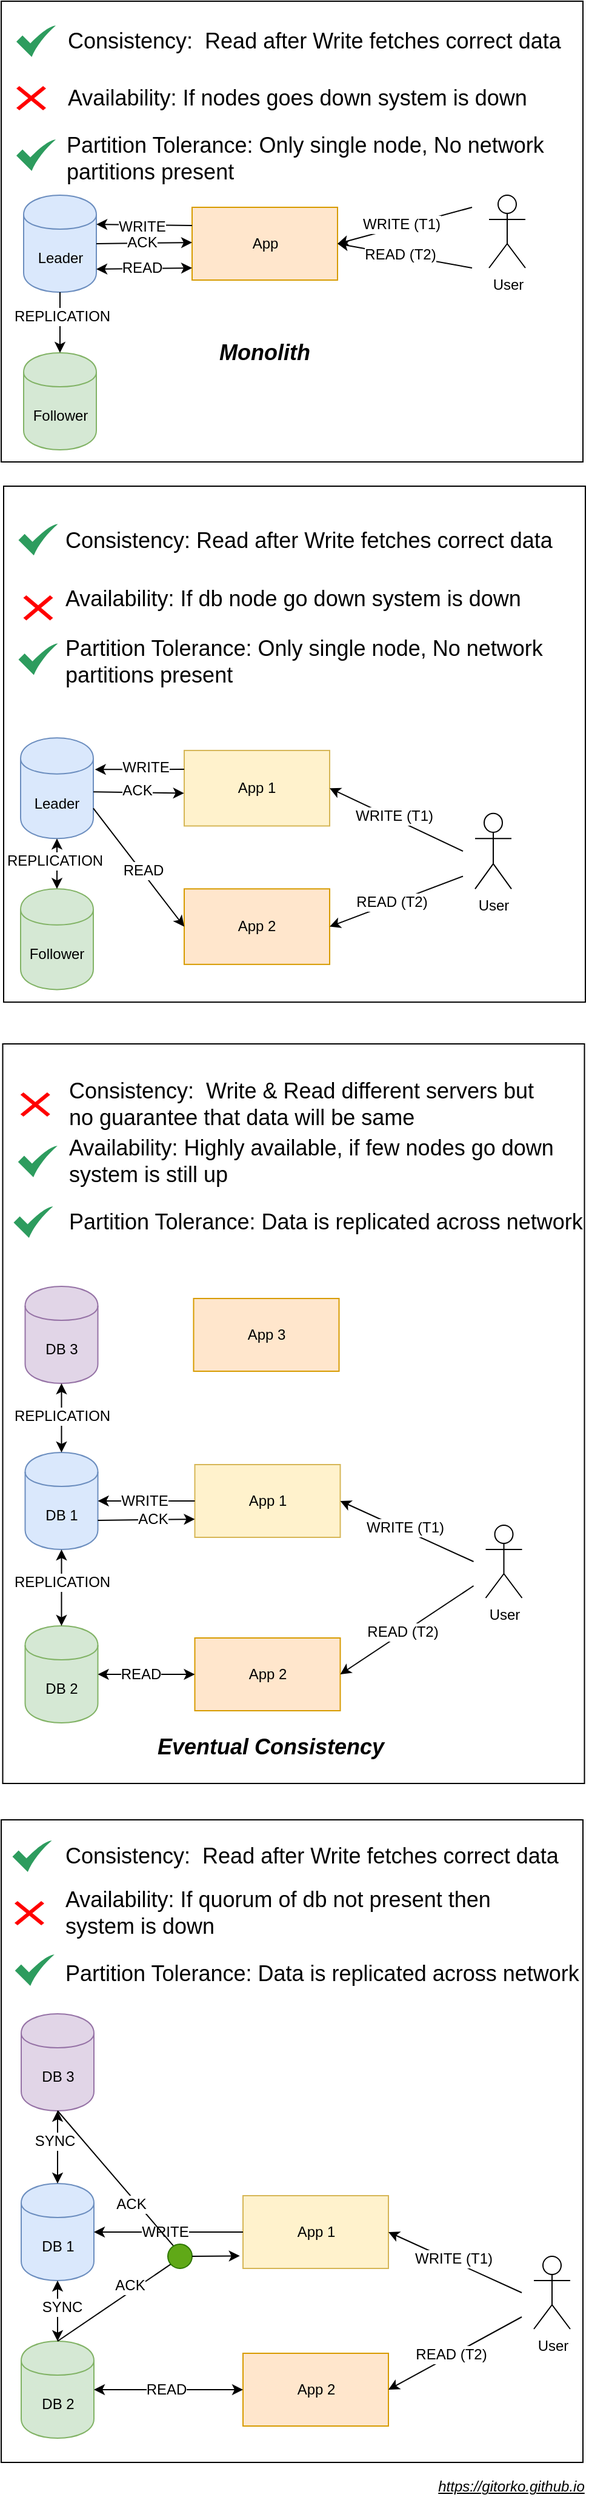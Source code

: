 <mxfile version="12.6.5" type="device"><diagram id="PPA1hVav0JVWz7RS1CYP" name="Page-1"><mxGraphModel dx="1106" dy="2052" grid="1" gridSize="10" guides="1" tooltips="1" connect="1" arrows="1" fold="1" page="1" pageScale="1" pageWidth="500" pageHeight="1200" math="0" shadow="0"><root><mxCell id="0"/><mxCell id="1" parent="0"/><mxCell id="ojHx23BeGtBxV7YktGXJ-156" value="" style="group" parent="1" vertex="1" connectable="0"><mxGeometry x="8" y="340" width="481.25" height="530" as="geometry"/></mxCell><mxCell id="ojHx23BeGtBxV7YktGXJ-154" value="" style="rounded=0;whiteSpace=wrap;html=1;" parent="ojHx23BeGtBxV7YktGXJ-156" vertex="1"><mxGeometry width="480" height="530" as="geometry"/></mxCell><mxCell id="ojHx23BeGtBxV7YktGXJ-101" value="App 1" style="rounded=0;whiteSpace=wrap;html=1;fillColor=#fff2cc;strokeColor=#d6b656;" parent="ojHx23BeGtBxV7YktGXJ-156" vertex="1"><mxGeometry x="199.5" y="310" width="120" height="60" as="geometry"/></mxCell><mxCell id="ojHx23BeGtBxV7YktGXJ-104" value="App 2" style="rounded=0;whiteSpace=wrap;html=1;fillColor=#ffe6cc;strokeColor=#d79b00;" parent="ojHx23BeGtBxV7YktGXJ-156" vertex="1"><mxGeometry x="199.5" y="440" width="120" height="60" as="geometry"/></mxCell><mxCell id="ojHx23BeGtBxV7YktGXJ-106" value="DB 1" style="shape=cylinder;whiteSpace=wrap;html=1;boundedLbl=1;backgroundOutline=1;fillColor=#dae8fc;strokeColor=#6c8ebf;" parent="ojHx23BeGtBxV7YktGXJ-156" vertex="1"><mxGeometry x="16.5" y="300" width="60" height="80" as="geometry"/></mxCell><mxCell id="ojHx23BeGtBxV7YktGXJ-99" style="edgeStyle=orthogonalEdgeStyle;rounded=0;orthogonalLoop=1;jettySize=auto;html=1;entryX=1;entryY=0.5;entryDx=0;entryDy=0;" parent="ojHx23BeGtBxV7YktGXJ-156" source="ojHx23BeGtBxV7YktGXJ-101" target="ojHx23BeGtBxV7YktGXJ-106" edge="1"><mxGeometry relative="1" as="geometry"/></mxCell><mxCell id="ojHx23BeGtBxV7YktGXJ-100" value="WRITE" style="text;html=1;align=center;verticalAlign=middle;resizable=0;points=[];labelBackgroundColor=#ffffff;" parent="ojHx23BeGtBxV7YktGXJ-99" vertex="1" connectable="0"><mxGeometry x="0.05" relative="1" as="geometry"><mxPoint as="offset"/></mxGeometry></mxCell><mxCell id="ojHx23BeGtBxV7YktGXJ-107" value="DB 2" style="shape=cylinder;whiteSpace=wrap;html=1;boundedLbl=1;backgroundOutline=1;fillColor=#d5e8d4;strokeColor=#82b366;" parent="ojHx23BeGtBxV7YktGXJ-156" vertex="1"><mxGeometry x="16.5" y="430" width="60" height="80" as="geometry"/></mxCell><mxCell id="ojHx23BeGtBxV7YktGXJ-102" style="edgeStyle=orthogonalEdgeStyle;rounded=0;orthogonalLoop=1;jettySize=auto;html=1;entryX=1;entryY=0.5;entryDx=0;entryDy=0;startArrow=classic;startFill=1;" parent="ojHx23BeGtBxV7YktGXJ-156" source="ojHx23BeGtBxV7YktGXJ-104" target="ojHx23BeGtBxV7YktGXJ-107" edge="1"><mxGeometry relative="1" as="geometry"/></mxCell><mxCell id="ojHx23BeGtBxV7YktGXJ-103" value="READ" style="text;html=1;align=center;verticalAlign=middle;resizable=0;points=[];labelBackgroundColor=#ffffff;" parent="ojHx23BeGtBxV7YktGXJ-102" vertex="1" connectable="0"><mxGeometry x="-0.15" y="1" relative="1" as="geometry"><mxPoint x="-11" y="-1" as="offset"/></mxGeometry></mxCell><mxCell id="ojHx23BeGtBxV7YktGXJ-105" style="edgeStyle=orthogonalEdgeStyle;rounded=0;orthogonalLoop=1;jettySize=auto;html=1;exitX=0.5;exitY=1;exitDx=0;exitDy=0;entryX=0.5;entryY=0;entryDx=0;entryDy=0;startArrow=classic;startFill=1;" parent="ojHx23BeGtBxV7YktGXJ-156" source="ojHx23BeGtBxV7YktGXJ-106" target="ojHx23BeGtBxV7YktGXJ-107" edge="1"><mxGeometry relative="1" as="geometry"/></mxCell><mxCell id="ReidPiPNc9YtAb3sJ6NZ-2" value="&lt;font color=&quot;#000000&quot;&gt;SYNC&lt;/font&gt;" style="text;html=1;align=center;verticalAlign=middle;resizable=0;points=[];labelBackgroundColor=#ffffff;fontColor=#FFFF66;" parent="ojHx23BeGtBxV7YktGXJ-105" vertex="1" connectable="0"><mxGeometry x="-0.12" y="3" relative="1" as="geometry"><mxPoint as="offset"/></mxGeometry></mxCell><mxCell id="ojHx23BeGtBxV7YktGXJ-108" value="User" style="shape=umlActor;verticalLabelPosition=bottom;labelBackgroundColor=#ffffff;verticalAlign=top;html=1;outlineConnect=0;" parent="ojHx23BeGtBxV7YktGXJ-156" vertex="1"><mxGeometry x="439.5" y="360" width="30" height="60" as="geometry"/></mxCell><mxCell id="ojHx23BeGtBxV7YktGXJ-109" value="&lt;font style=&quot;font-size: 18px&quot;&gt;Consistency:&amp;nbsp;&amp;nbsp;&lt;/font&gt;&lt;span style=&quot;font-size: 18px&quot;&gt;Read after Write fetches correct data&lt;/span&gt;" style="text;html=1;strokeColor=none;fillColor=none;align=left;verticalAlign=middle;whiteSpace=wrap;rounded=0;" parent="ojHx23BeGtBxV7YktGXJ-156" vertex="1"><mxGeometry x="51.25" y="20" width="410" height="20" as="geometry"/></mxCell><mxCell id="ojHx23BeGtBxV7YktGXJ-110" value="" style="endArrow=classic;html=1;entryX=1;entryY=0.5;entryDx=0;entryDy=0;" parent="ojHx23BeGtBxV7YktGXJ-156" target="ojHx23BeGtBxV7YktGXJ-101" edge="1"><mxGeometry width="50" height="50" relative="1" as="geometry"><mxPoint x="429.5" y="390" as="sourcePoint"/><mxPoint x="109.5" y="560" as="targetPoint"/></mxGeometry></mxCell><mxCell id="ojHx23BeGtBxV7YktGXJ-111" value="WRITE (T1)" style="text;html=1;align=center;verticalAlign=middle;resizable=0;points=[];labelBackgroundColor=#ffffff;" parent="ojHx23BeGtBxV7YktGXJ-110" vertex="1" connectable="0"><mxGeometry x="0.051" y="-2" relative="1" as="geometry"><mxPoint as="offset"/></mxGeometry></mxCell><mxCell id="ojHx23BeGtBxV7YktGXJ-112" value="" style="endArrow=classic;html=1;entryX=1;entryY=0.5;entryDx=0;entryDy=0;" parent="ojHx23BeGtBxV7YktGXJ-156" target="ojHx23BeGtBxV7YktGXJ-104" edge="1"><mxGeometry width="50" height="50" relative="1" as="geometry"><mxPoint x="429.5" y="410" as="sourcePoint"/><mxPoint x="329.5" y="350" as="targetPoint"/></mxGeometry></mxCell><mxCell id="ojHx23BeGtBxV7YktGXJ-113" value="READ (T2)" style="text;html=1;align=center;verticalAlign=middle;resizable=0;points=[];labelBackgroundColor=#ffffff;" parent="ojHx23BeGtBxV7YktGXJ-112" vertex="1" connectable="0"><mxGeometry x="0.07" relative="1" as="geometry"><mxPoint y="-1" as="offset"/></mxGeometry></mxCell><mxCell id="ojHx23BeGtBxV7YktGXJ-114" value="&lt;font style=&quot;font-size: 18px&quot;&gt;Availability: If quorum of db not present then system is down&lt;/font&gt;" style="text;html=1;strokeColor=none;fillColor=none;align=left;verticalAlign=middle;whiteSpace=wrap;rounded=0;" parent="ojHx23BeGtBxV7YktGXJ-156" vertex="1"><mxGeometry x="51.25" y="67" width="410" height="20" as="geometry"/></mxCell><mxCell id="ojHx23BeGtBxV7YktGXJ-115" value="" style="html=1;aspect=fixed;strokeColor=none;shadow=0;align=center;verticalAlign=top;fillColor=#2D9C5E;shape=mxgraph.gcp2.check" parent="ojHx23BeGtBxV7YktGXJ-156" vertex="1"><mxGeometry x="11.37" y="111" width="32.5" height="26" as="geometry"/></mxCell><mxCell id="ojHx23BeGtBxV7YktGXJ-116" value="&lt;font style=&quot;font-size: 18px&quot;&gt;Partition Tolerance:&amp;nbsp;&lt;/font&gt;&lt;span style=&quot;font-size: 18px&quot;&gt;Data is replicated across network&lt;/span&gt;" style="text;html=1;strokeColor=none;fillColor=none;align=left;verticalAlign=middle;whiteSpace=wrap;rounded=0;" parent="ojHx23BeGtBxV7YktGXJ-156" vertex="1"><mxGeometry x="51.25" y="117" width="430" height="20" as="geometry"/></mxCell><mxCell id="ojHx23BeGtBxV7YktGXJ-117" value="" style="shape=mxgraph.mockup.markup.redX;fillColor=#ff0000;html=1;shadow=0;strokeColor=none;" parent="ojHx23BeGtBxV7YktGXJ-156" vertex="1"><mxGeometry x="11" y="67" width="24.5" height="20" as="geometry"/></mxCell><mxCell id="ojHx23BeGtBxV7YktGXJ-118" value="" style="endArrow=classic;html=1;exitX=0.5;exitY=0;exitDx=0;exitDy=0;" parent="ojHx23BeGtBxV7YktGXJ-156" source="ojHx23BeGtBxV7YktGXJ-107" edge="1"><mxGeometry width="50" height="50" relative="1" as="geometry"><mxPoint x="81.5" y="355" as="sourcePoint"/><mxPoint x="149.5" y="360" as="targetPoint"/></mxGeometry></mxCell><mxCell id="ojHx23BeGtBxV7YktGXJ-119" value="ACK" style="text;html=1;align=center;verticalAlign=middle;resizable=0;points=[];labelBackgroundColor=#ffffff;" parent="ojHx23BeGtBxV7YktGXJ-118" vertex="1" connectable="0"><mxGeometry x="0.292" y="1" relative="1" as="geometry"><mxPoint x="-6.98" as="offset"/></mxGeometry></mxCell><mxCell id="ojHx23BeGtBxV7YktGXJ-122" value="" style="html=1;aspect=fixed;strokeColor=none;shadow=0;align=center;verticalAlign=top;fillColor=#2D9C5E;shape=mxgraph.gcp2.check" parent="ojHx23BeGtBxV7YktGXJ-156" vertex="1"><mxGeometry x="9.25" y="17" width="32.5" height="26" as="geometry"/></mxCell><mxCell id="ojHx23BeGtBxV7YktGXJ-123" value="DB 3" style="shape=cylinder;whiteSpace=wrap;html=1;boundedLbl=1;backgroundOutline=1;fillColor=#e1d5e7;strokeColor=#9673a6;" parent="ojHx23BeGtBxV7YktGXJ-156" vertex="1"><mxGeometry x="16.5" y="160" width="60" height="80" as="geometry"/></mxCell><mxCell id="ojHx23BeGtBxV7YktGXJ-124" value="" style="edgeStyle=orthogonalEdgeStyle;rounded=0;orthogonalLoop=1;jettySize=auto;html=1;startArrow=classic;startFill=1;" parent="ojHx23BeGtBxV7YktGXJ-156" source="ojHx23BeGtBxV7YktGXJ-106" target="ojHx23BeGtBxV7YktGXJ-123" edge="1"><mxGeometry relative="1" as="geometry"/></mxCell><mxCell id="ReidPiPNc9YtAb3sJ6NZ-3" value="SYNC" style="text;html=1;align=center;verticalAlign=middle;resizable=0;points=[];labelBackgroundColor=#ffffff;fontColor=#000000;" parent="ojHx23BeGtBxV7YktGXJ-124" vertex="1" connectable="0"><mxGeometry x="0.167" y="3" relative="1" as="geometry"><mxPoint as="offset"/></mxGeometry></mxCell><mxCell id="ojHx23BeGtBxV7YktGXJ-125" value="" style="endArrow=classic;html=1;exitX=0.5;exitY=1;exitDx=0;exitDy=0;" parent="ojHx23BeGtBxV7YktGXJ-156" source="ojHx23BeGtBxV7YktGXJ-123" edge="1"><mxGeometry width="50" height="50" relative="1" as="geometry"><mxPoint x="56.5" y="420" as="sourcePoint"/><mxPoint x="149.5" y="360" as="targetPoint"/></mxGeometry></mxCell><mxCell id="ojHx23BeGtBxV7YktGXJ-126" value="ACK" style="text;html=1;align=center;verticalAlign=middle;resizable=0;points=[];labelBackgroundColor=#ffffff;" parent="ojHx23BeGtBxV7YktGXJ-125" vertex="1" connectable="0"><mxGeometry x="0.292" y="1" relative="1" as="geometry"><mxPoint x="-6.98" as="offset"/></mxGeometry></mxCell><mxCell id="ojHx23BeGtBxV7YktGXJ-128" value="" style="ellipse;whiteSpace=wrap;html=1;aspect=fixed;fillColor=#60a917;strokeColor=#2D7600;fontColor=#ffffff;" parent="ojHx23BeGtBxV7YktGXJ-156" vertex="1"><mxGeometry x="137.5" y="350" width="20" height="20" as="geometry"/></mxCell><mxCell id="ojHx23BeGtBxV7YktGXJ-132" value="" style="endArrow=classic;html=1;exitX=1;exitY=0.5;exitDx=0;exitDy=0;entryX=-0.022;entryY=0.828;entryDx=0;entryDy=0;entryPerimeter=0;" parent="ojHx23BeGtBxV7YktGXJ-156" source="ojHx23BeGtBxV7YktGXJ-128" target="ojHx23BeGtBxV7YktGXJ-101" edge="1"><mxGeometry width="50" height="50" relative="1" as="geometry"><mxPoint x="137.5" y="470" as="sourcePoint"/><mxPoint x="189.5" y="362" as="targetPoint"/></mxGeometry></mxCell><mxCell id="ojHx23BeGtBxV7YktGXJ-159" value="" style="group" parent="1" vertex="1" connectable="0"><mxGeometry x="9.25" y="-300" width="482.63" height="610" as="geometry"/></mxCell><mxCell id="ojHx23BeGtBxV7YktGXJ-152" value="" style="rounded=0;whiteSpace=wrap;html=1;" parent="ojHx23BeGtBxV7YktGXJ-159" vertex="1"><mxGeometry width="480" height="610" as="geometry"/></mxCell><mxCell id="ojHx23BeGtBxV7YktGXJ-1" value="App 1" style="rounded=0;whiteSpace=wrap;html=1;fillColor=#fff2cc;strokeColor=#d6b656;" parent="ojHx23BeGtBxV7YktGXJ-159" vertex="1"><mxGeometry x="158.5" y="347" width="120" height="60" as="geometry"/></mxCell><mxCell id="ojHx23BeGtBxV7YktGXJ-2" value="App 2" style="rounded=0;whiteSpace=wrap;html=1;fillColor=#ffe6cc;strokeColor=#d79b00;" parent="ojHx23BeGtBxV7YktGXJ-159" vertex="1"><mxGeometry x="158.5" y="490" width="120" height="60" as="geometry"/></mxCell><mxCell id="ojHx23BeGtBxV7YktGXJ-3" value="DB 1" style="shape=cylinder;whiteSpace=wrap;html=1;boundedLbl=1;backgroundOutline=1;fillColor=#dae8fc;strokeColor=#6c8ebf;" parent="ojHx23BeGtBxV7YktGXJ-159" vertex="1"><mxGeometry x="18.5" y="337" width="60" height="80" as="geometry"/></mxCell><mxCell id="ojHx23BeGtBxV7YktGXJ-6" style="edgeStyle=orthogonalEdgeStyle;rounded=0;orthogonalLoop=1;jettySize=auto;html=1;entryX=1;entryY=0.5;entryDx=0;entryDy=0;" parent="ojHx23BeGtBxV7YktGXJ-159" source="ojHx23BeGtBxV7YktGXJ-1" target="ojHx23BeGtBxV7YktGXJ-3" edge="1"><mxGeometry relative="1" as="geometry"/></mxCell><mxCell id="ojHx23BeGtBxV7YktGXJ-83" value="WRITE" style="text;html=1;align=center;verticalAlign=middle;resizable=0;points=[];labelBackgroundColor=#ffffff;" parent="ojHx23BeGtBxV7YktGXJ-6" vertex="1" connectable="0"><mxGeometry x="0.05" relative="1" as="geometry"><mxPoint as="offset"/></mxGeometry></mxCell><mxCell id="ojHx23BeGtBxV7YktGXJ-4" value="DB 2" style="shape=cylinder;whiteSpace=wrap;html=1;boundedLbl=1;backgroundOutline=1;fillColor=#d5e8d4;strokeColor=#82b366;" parent="ojHx23BeGtBxV7YktGXJ-159" vertex="1"><mxGeometry x="18.5" y="480" width="60" height="80" as="geometry"/></mxCell><mxCell id="ojHx23BeGtBxV7YktGXJ-79" style="edgeStyle=orthogonalEdgeStyle;rounded=0;orthogonalLoop=1;jettySize=auto;html=1;entryX=1;entryY=0.5;entryDx=0;entryDy=0;startArrow=classic;startFill=1;" parent="ojHx23BeGtBxV7YktGXJ-159" source="ojHx23BeGtBxV7YktGXJ-2" target="ojHx23BeGtBxV7YktGXJ-4" edge="1"><mxGeometry relative="1" as="geometry"/></mxCell><mxCell id="ojHx23BeGtBxV7YktGXJ-88" value="READ" style="text;html=1;align=center;verticalAlign=middle;resizable=0;points=[];labelBackgroundColor=#ffffff;" parent="ojHx23BeGtBxV7YktGXJ-79" vertex="1" connectable="0"><mxGeometry x="-0.15" y="1" relative="1" as="geometry"><mxPoint x="-11" y="-1" as="offset"/></mxGeometry></mxCell><mxCell id="ojHx23BeGtBxV7YktGXJ-98" style="edgeStyle=orthogonalEdgeStyle;rounded=0;orthogonalLoop=1;jettySize=auto;html=1;exitX=0.5;exitY=1;exitDx=0;exitDy=0;entryX=0.5;entryY=0;entryDx=0;entryDy=0;startArrow=classic;startFill=1;" parent="ojHx23BeGtBxV7YktGXJ-159" source="ojHx23BeGtBxV7YktGXJ-3" target="ojHx23BeGtBxV7YktGXJ-4" edge="1"><mxGeometry relative="1" as="geometry"/></mxCell><mxCell id="ojHx23BeGtBxV7YktGXJ-150" value="REPLICATION" style="text;html=1;align=center;verticalAlign=middle;resizable=0;points=[];labelBackgroundColor=#ffffff;" parent="ojHx23BeGtBxV7YktGXJ-98" vertex="1" connectable="0"><mxGeometry x="-0.143" relative="1" as="geometry"><mxPoint as="offset"/></mxGeometry></mxCell><mxCell id="ojHx23BeGtBxV7YktGXJ-9" value="User" style="shape=umlActor;verticalLabelPosition=bottom;labelBackgroundColor=#ffffff;verticalAlign=top;html=1;outlineConnect=0;" parent="ojHx23BeGtBxV7YktGXJ-159" vertex="1"><mxGeometry x="398.5" y="397" width="30" height="60" as="geometry"/></mxCell><mxCell id="ojHx23BeGtBxV7YktGXJ-12" value="&lt;font style=&quot;font-size: 18px&quot;&gt;Consistency:&amp;nbsp; Write &amp;amp; Read different servers but no guarantee that data will be same&lt;/font&gt;" style="text;html=1;strokeColor=none;fillColor=none;align=left;verticalAlign=middle;whiteSpace=wrap;rounded=0;" parent="ojHx23BeGtBxV7YktGXJ-159" vertex="1"><mxGeometry x="52.63" y="40" width="410" height="20" as="geometry"/></mxCell><mxCell id="ojHx23BeGtBxV7YktGXJ-14" value="" style="endArrow=classic;html=1;entryX=1;entryY=0.5;entryDx=0;entryDy=0;" parent="ojHx23BeGtBxV7YktGXJ-159" target="ojHx23BeGtBxV7YktGXJ-1" edge="1"><mxGeometry width="50" height="50" relative="1" as="geometry"><mxPoint x="388.5" y="427" as="sourcePoint"/><mxPoint x="68.5" y="597" as="targetPoint"/></mxGeometry></mxCell><mxCell id="ojHx23BeGtBxV7YktGXJ-17" value="WRITE (T1)" style="text;html=1;align=center;verticalAlign=middle;resizable=0;points=[];labelBackgroundColor=#ffffff;" parent="ojHx23BeGtBxV7YktGXJ-14" vertex="1" connectable="0"><mxGeometry x="0.051" y="-2" relative="1" as="geometry"><mxPoint as="offset"/></mxGeometry></mxCell><mxCell id="ojHx23BeGtBxV7YktGXJ-15" value="" style="endArrow=classic;html=1;entryX=1;entryY=0.5;entryDx=0;entryDy=0;" parent="ojHx23BeGtBxV7YktGXJ-159" target="ojHx23BeGtBxV7YktGXJ-2" edge="1"><mxGeometry width="50" height="50" relative="1" as="geometry"><mxPoint x="388.5" y="447" as="sourcePoint"/><mxPoint x="288.5" y="387" as="targetPoint"/></mxGeometry></mxCell><mxCell id="ojHx23BeGtBxV7YktGXJ-16" value="READ (T2)" style="text;html=1;align=center;verticalAlign=middle;resizable=0;points=[];labelBackgroundColor=#ffffff;" parent="ojHx23BeGtBxV7YktGXJ-15" vertex="1" connectable="0"><mxGeometry x="0.07" relative="1" as="geometry"><mxPoint y="-1" as="offset"/></mxGeometry></mxCell><mxCell id="ojHx23BeGtBxV7YktGXJ-19" value="&lt;font style=&quot;font-size: 18px&quot;&gt;Availability: Highly available, if few nodes go down system is still up&lt;/font&gt;" style="text;html=1;strokeColor=none;fillColor=none;align=left;verticalAlign=middle;whiteSpace=wrap;rounded=0;" parent="ojHx23BeGtBxV7YktGXJ-159" vertex="1"><mxGeometry x="52.63" y="87" width="410" height="20" as="geometry"/></mxCell><mxCell id="ojHx23BeGtBxV7YktGXJ-20" value="" style="html=1;aspect=fixed;strokeColor=none;shadow=0;align=center;verticalAlign=top;fillColor=#2D9C5E;shape=mxgraph.gcp2.check" parent="ojHx23BeGtBxV7YktGXJ-159" vertex="1"><mxGeometry x="12.63" y="84" width="32.5" height="26" as="geometry"/></mxCell><mxCell id="ojHx23BeGtBxV7YktGXJ-21" value="&lt;font style=&quot;font-size: 18px&quot;&gt;Partition Tolerance: Data is replicated across network&lt;/font&gt;" style="text;html=1;strokeColor=none;fillColor=none;align=left;verticalAlign=middle;whiteSpace=wrap;rounded=0;" parent="ojHx23BeGtBxV7YktGXJ-159" vertex="1"><mxGeometry x="52.63" y="137" width="430" height="20" as="geometry"/></mxCell><mxCell id="ojHx23BeGtBxV7YktGXJ-84" value="" style="endArrow=classic;html=1;entryX=0;entryY=0.75;entryDx=0;entryDy=0;exitX=1;exitY=0.7;exitDx=0;exitDy=0;" parent="ojHx23BeGtBxV7YktGXJ-159" source="ojHx23BeGtBxV7YktGXJ-3" target="ojHx23BeGtBxV7YktGXJ-1" edge="1"><mxGeometry width="50" height="50" relative="1" as="geometry"><mxPoint x="83.5" y="392" as="sourcePoint"/><mxPoint x="163.5" y="426.5" as="targetPoint"/></mxGeometry></mxCell><mxCell id="ojHx23BeGtBxV7YktGXJ-85" value="ACK" style="text;html=1;align=center;verticalAlign=middle;resizable=0;points=[];labelBackgroundColor=#ffffff;" parent="ojHx23BeGtBxV7YktGXJ-84" vertex="1" connectable="0"><mxGeometry x="0.292" y="1" relative="1" as="geometry"><mxPoint x="-6.98" as="offset"/></mxGeometry></mxCell><mxCell id="ojHx23BeGtBxV7YktGXJ-95" value="" style="shape=mxgraph.mockup.markup.redX;fillColor=#ff0000;html=1;shadow=0;strokeColor=none;" parent="ojHx23BeGtBxV7YktGXJ-159" vertex="1"><mxGeometry x="14.63" y="40" width="24.5" height="20" as="geometry"/></mxCell><mxCell id="ojHx23BeGtBxV7YktGXJ-96" value="&lt;font style=&quot;font-size: 18px&quot;&gt;Eventual Consistency&lt;/font&gt;" style="text;html=1;strokeColor=none;fillColor=none;align=left;verticalAlign=middle;whiteSpace=wrap;rounded=0;fontStyle=3" parent="ojHx23BeGtBxV7YktGXJ-159" vertex="1"><mxGeometry x="126" y="580" width="242" as="geometry"/></mxCell><mxCell id="ojHx23BeGtBxV7YktGXJ-135" value="DB 3" style="shape=cylinder;whiteSpace=wrap;html=1;boundedLbl=1;backgroundOutline=1;fillColor=#e1d5e7;strokeColor=#9673a6;" parent="ojHx23BeGtBxV7YktGXJ-159" vertex="1"><mxGeometry x="18.5" y="200" width="60" height="80" as="geometry"/></mxCell><mxCell id="ojHx23BeGtBxV7YktGXJ-136" value="" style="edgeStyle=orthogonalEdgeStyle;rounded=0;orthogonalLoop=1;jettySize=auto;html=1;startArrow=classic;startFill=1;" parent="ojHx23BeGtBxV7YktGXJ-159" source="ojHx23BeGtBxV7YktGXJ-3" target="ojHx23BeGtBxV7YktGXJ-135" edge="1"><mxGeometry relative="1" as="geometry"/></mxCell><mxCell id="ojHx23BeGtBxV7YktGXJ-149" value="REPLICATION" style="text;html=1;align=center;verticalAlign=middle;resizable=0;points=[];labelBackgroundColor=#ffffff;" parent="ojHx23BeGtBxV7YktGXJ-136" vertex="1" connectable="0"><mxGeometry x="0.489" relative="1" as="geometry"><mxPoint y="12.38" as="offset"/></mxGeometry></mxCell><mxCell id="ojHx23BeGtBxV7YktGXJ-137" value="App 3" style="rounded=0;whiteSpace=wrap;html=1;fillColor=#ffe6cc;strokeColor=#d79b00;" parent="ojHx23BeGtBxV7YktGXJ-159" vertex="1"><mxGeometry x="157.5" y="210" width="120" height="60" as="geometry"/></mxCell><mxCell id="ojHx23BeGtBxV7YktGXJ-138" value="" style="html=1;aspect=fixed;strokeColor=none;shadow=0;align=center;verticalAlign=top;fillColor=#2D9C5E;shape=mxgraph.gcp2.check" parent="ojHx23BeGtBxV7YktGXJ-159" vertex="1"><mxGeometry x="9" y="134" width="32.5" height="26" as="geometry"/></mxCell><mxCell id="ReidPiPNc9YtAb3sJ6NZ-7" value="" style="group" parent="1" vertex="1" connectable="0"><mxGeometry x="10" y="-760" width="480" height="425.57" as="geometry"/></mxCell><mxCell id="ReidPiPNc9YtAb3sJ6NZ-5" value="" style="group" parent="ReidPiPNc9YtAb3sJ6NZ-7" vertex="1" connectable="0"><mxGeometry width="480" height="425.57" as="geometry"/></mxCell><mxCell id="ojHx23BeGtBxV7YktGXJ-158" value="" style="group" parent="ReidPiPNc9YtAb3sJ6NZ-5" vertex="1" connectable="0"><mxGeometry width="480" height="425.57" as="geometry"/></mxCell><mxCell id="ojHx23BeGtBxV7YktGXJ-157" value="" style="group" parent="ojHx23BeGtBxV7YktGXJ-158" vertex="1" connectable="0"><mxGeometry width="480" height="425.57" as="geometry"/></mxCell><mxCell id="ojHx23BeGtBxV7YktGXJ-155" value="" style="rounded=0;whiteSpace=wrap;html=1;" parent="ojHx23BeGtBxV7YktGXJ-157" vertex="1"><mxGeometry width="480" height="425.57" as="geometry"/></mxCell><mxCell id="ojHx23BeGtBxV7YktGXJ-24" value="App 1" style="rounded=0;whiteSpace=wrap;html=1;fillColor=#fff2cc;strokeColor=#d6b656;" parent="ojHx23BeGtBxV7YktGXJ-157" vertex="1"><mxGeometry x="149" y="217.975" width="120" height="62.279" as="geometry"/></mxCell><mxCell id="ojHx23BeGtBxV7YktGXJ-26" value="App 2" style="rounded=0;whiteSpace=wrap;html=1;fillColor=#ffe6cc;strokeColor=#d79b00;" parent="ojHx23BeGtBxV7YktGXJ-157" vertex="1"><mxGeometry x="149" y="332.152" width="120" height="62.279" as="geometry"/></mxCell><mxCell id="ojHx23BeGtBxV7YktGXJ-28" value="Leader" style="shape=cylinder;whiteSpace=wrap;html=1;boundedLbl=1;backgroundOutline=1;fillColor=#dae8fc;strokeColor=#6c8ebf;" parent="ojHx23BeGtBxV7YktGXJ-157" vertex="1"><mxGeometry x="14" y="207.595" width="60" height="83.038" as="geometry"/></mxCell><mxCell id="ojHx23BeGtBxV7YktGXJ-29" value="Follower" style="shape=cylinder;whiteSpace=wrap;html=1;boundedLbl=1;backgroundOutline=1;fillColor=#d5e8d4;strokeColor=#82b366;" parent="ojHx23BeGtBxV7YktGXJ-157" vertex="1"><mxGeometry x="14" y="332.152" width="60" height="83.038" as="geometry"/></mxCell><mxCell id="ojHx23BeGtBxV7YktGXJ-30" value="User" style="shape=umlActor;verticalLabelPosition=bottom;labelBackgroundColor=#ffffff;verticalAlign=top;html=1;outlineConnect=0;" parent="ojHx23BeGtBxV7YktGXJ-157" vertex="1"><mxGeometry x="389" y="269.874" width="30" height="62.279" as="geometry"/></mxCell><mxCell id="ojHx23BeGtBxV7YktGXJ-31" value="&lt;font style=&quot;font-size: 18px&quot;&gt;Consistency:&amp;nbsp;&lt;/font&gt;&lt;span style=&quot;font-size: 18px&quot;&gt;Read after Write fetches correct data&lt;/span&gt;" style="text;html=1;strokeColor=none;fillColor=none;align=left;verticalAlign=middle;whiteSpace=wrap;rounded=0;" parent="ojHx23BeGtBxV7YktGXJ-157" vertex="1"><mxGeometry x="49.0" y="34.253" width="410" height="20.76" as="geometry"/></mxCell><mxCell id="ojHx23BeGtBxV7YktGXJ-32" value="" style="endArrow=classic;html=1;entryX=1;entryY=0.5;entryDx=0;entryDy=0;" parent="ojHx23BeGtBxV7YktGXJ-157" target="ojHx23BeGtBxV7YktGXJ-24" edge="1"><mxGeometry width="50" height="50" relative="1" as="geometry"><mxPoint x="379" y="301.013" as="sourcePoint"/><mxPoint x="59" y="477.469" as="targetPoint"/></mxGeometry></mxCell><mxCell id="ojHx23BeGtBxV7YktGXJ-33" value="WRITE (T1)" style="text;html=1;align=center;verticalAlign=middle;resizable=0;points=[];labelBackgroundColor=#ffffff;" parent="ojHx23BeGtBxV7YktGXJ-32" vertex="1" connectable="0"><mxGeometry x="0.051" y="-2" relative="1" as="geometry"><mxPoint as="offset"/></mxGeometry></mxCell><mxCell id="ojHx23BeGtBxV7YktGXJ-34" value="" style="endArrow=classic;html=1;entryX=1;entryY=0.5;entryDx=0;entryDy=0;" parent="ojHx23BeGtBxV7YktGXJ-157" target="ojHx23BeGtBxV7YktGXJ-26" edge="1"><mxGeometry width="50" height="50" relative="1" as="geometry"><mxPoint x="379" y="321.772" as="sourcePoint"/><mxPoint x="279" y="259.494" as="targetPoint"/></mxGeometry></mxCell><mxCell id="ojHx23BeGtBxV7YktGXJ-35" value="READ (T2)" style="text;html=1;align=center;verticalAlign=middle;resizable=0;points=[];labelBackgroundColor=#ffffff;" parent="ojHx23BeGtBxV7YktGXJ-34" vertex="1" connectable="0"><mxGeometry x="0.07" relative="1" as="geometry"><mxPoint y="-1" as="offset"/></mxGeometry></mxCell><mxCell id="ojHx23BeGtBxV7YktGXJ-36" value="" style="html=1;aspect=fixed;strokeColor=none;shadow=0;align=center;verticalAlign=top;fillColor=#2D9C5E;shape=mxgraph.gcp2.check" parent="ojHx23BeGtBxV7YktGXJ-157" vertex="1"><mxGeometry x="12.25" y="129.694" width="32.5" height="26" as="geometry"/></mxCell><mxCell id="ojHx23BeGtBxV7YktGXJ-37" value="&lt;font style=&quot;font-size: 18px&quot;&gt;Availability: If db node go down system is down&lt;/font&gt;" style="text;html=1;strokeColor=none;fillColor=none;align=left;verticalAlign=middle;whiteSpace=wrap;rounded=0;" parent="ojHx23BeGtBxV7YktGXJ-157" vertex="1"><mxGeometry x="49.0" y="83.038" width="410" height="20.76" as="geometry"/></mxCell><mxCell id="ojHx23BeGtBxV7YktGXJ-39" value="&lt;font style=&quot;font-size: 18px&quot;&gt;Partition Tolerance:&amp;nbsp;&lt;/font&gt;&lt;span style=&quot;font-size: 18px&quot;&gt;Only single node, No network partitions present&lt;/span&gt;" style="text;html=1;strokeColor=none;fillColor=none;align=left;verticalAlign=middle;whiteSpace=wrap;rounded=0;" parent="ojHx23BeGtBxV7YktGXJ-157" vertex="1"><mxGeometry x="49.0" y="134.937" width="430" height="20.76" as="geometry"/></mxCell><mxCell id="ojHx23BeGtBxV7YktGXJ-140" value="" style="html=1;aspect=fixed;strokeColor=none;shadow=0;align=center;verticalAlign=top;fillColor=#2D9C5E;shape=mxgraph.gcp2.check" parent="ojHx23BeGtBxV7YktGXJ-157" vertex="1"><mxGeometry x="12.25" y="31.139" width="32.5" height="26" as="geometry"/></mxCell><mxCell id="ojHx23BeGtBxV7YktGXJ-141" value="" style="shape=mxgraph.mockup.markup.redX;fillColor=#ff0000;html=1;shadow=0;strokeColor=none;" parent="ojHx23BeGtBxV7YktGXJ-157" vertex="1"><mxGeometry x="16.25" y="89.997" width="24.5" height="20.76" as="geometry"/></mxCell><mxCell id="ojHx23BeGtBxV7YktGXJ-142" value="" style="endArrow=classic;html=1;exitX=1;exitY=0.7;exitDx=0;exitDy=0;entryX=0;entryY=0.5;entryDx=0;entryDy=0;" parent="ojHx23BeGtBxV7YktGXJ-157" source="ojHx23BeGtBxV7YktGXJ-28" target="ojHx23BeGtBxV7YktGXJ-26" edge="1"><mxGeometry width="50" height="50" relative="1" as="geometry"><mxPoint x="-10.5" y="480.583" as="sourcePoint"/><mxPoint x="39.5" y="428.684" as="targetPoint"/></mxGeometry></mxCell><mxCell id="ojHx23BeGtBxV7YktGXJ-143" value="READ" style="text;html=1;align=center;verticalAlign=middle;resizable=0;points=[];labelBackgroundColor=#ffffff;" parent="ojHx23BeGtBxV7YktGXJ-142" vertex="1" connectable="0"><mxGeometry x="0.058" y="1" relative="1" as="geometry"><mxPoint as="offset"/></mxGeometry></mxCell><mxCell id="ojHx23BeGtBxV7YktGXJ-27" value="" style="edgeStyle=orthogonalEdgeStyle;rounded=0;orthogonalLoop=1;jettySize=auto;html=1;startArrow=classic;startFill=1;" parent="ojHx23BeGtBxV7YktGXJ-157" source="ojHx23BeGtBxV7YktGXJ-28" target="ojHx23BeGtBxV7YktGXJ-29" edge="1"><mxGeometry relative="1" as="geometry"/></mxCell><mxCell id="ReidPiPNc9YtAb3sJ6NZ-1" value="&lt;font color=&quot;#000000&quot;&gt;REPLICATION&lt;/font&gt;" style="text;html=1;align=center;verticalAlign=middle;resizable=0;points=[];labelBackgroundColor=#ffffff;fontColor=#FFFF66;" parent="ojHx23BeGtBxV7YktGXJ-27" vertex="1" connectable="0"><mxGeometry x="-0.136" y="-2" relative="1" as="geometry"><mxPoint as="offset"/></mxGeometry></mxCell><mxCell id="ojHx23BeGtBxV7YktGXJ-145" value="" style="endArrow=classic;html=1;exitX=0;exitY=0.25;exitDx=0;exitDy=0;entryX=1.022;entryY=0.314;entryDx=0;entryDy=0;entryPerimeter=0;" parent="ojHx23BeGtBxV7YktGXJ-157" source="ojHx23BeGtBxV7YktGXJ-24" target="ojHx23BeGtBxV7YktGXJ-28" edge="1"><mxGeometry width="50" height="50" relative="1" as="geometry"><mxPoint x="-10.5" y="480.583" as="sourcePoint"/><mxPoint x="89.5" y="249.114" as="targetPoint"/></mxGeometry></mxCell><mxCell id="ojHx23BeGtBxV7YktGXJ-146" value="WRITE" style="text;html=1;align=center;verticalAlign=middle;resizable=0;points=[];labelBackgroundColor=#ffffff;" parent="ojHx23BeGtBxV7YktGXJ-145" vertex="1" connectable="0"><mxGeometry x="-0.365" relative="1" as="geometry"><mxPoint x="-8.3" y="-2.06" as="offset"/></mxGeometry></mxCell><mxCell id="ojHx23BeGtBxV7YktGXJ-147" value="" style="endArrow=classic;html=1;exitX=1.001;exitY=0.437;exitDx=0;exitDy=0;entryX=-0.001;entryY=0.433;entryDx=0;entryDy=0;entryPerimeter=0;exitPerimeter=0;" parent="ojHx23BeGtBxV7YktGXJ-157" edge="1"><mxGeometry width="50" height="50" relative="1" as="geometry"><mxPoint x="74.06" y="252.187" as="sourcePoint"/><mxPoint x="148.88" y="253.245" as="targetPoint"/></mxGeometry></mxCell><mxCell id="ojHx23BeGtBxV7YktGXJ-148" value="ACK" style="text;html=1;align=center;verticalAlign=middle;resizable=0;points=[];labelBackgroundColor=#ffffff;" parent="ojHx23BeGtBxV7YktGXJ-147" vertex="1" connectable="0"><mxGeometry x="-0.365" relative="1" as="geometry"><mxPoint x="11.72" y="-2.06" as="offset"/></mxGeometry></mxCell><mxCell id="ReidPiPNc9YtAb3sJ6NZ-8" value="" style="group" parent="1" vertex="1" connectable="0"><mxGeometry x="8" y="-1160" width="481.5" height="380" as="geometry"/></mxCell><mxCell id="ojHx23BeGtBxV7YktGXJ-160" value="" style="group" parent="ReidPiPNc9YtAb3sJ6NZ-8" vertex="1" connectable="0"><mxGeometry width="481.5" height="380" as="geometry"/></mxCell><mxCell id="ojHx23BeGtBxV7YktGXJ-153" value="" style="rounded=0;whiteSpace=wrap;html=1;" parent="ojHx23BeGtBxV7YktGXJ-160" vertex="1"><mxGeometry width="480" height="380" as="geometry"/></mxCell><mxCell id="ojHx23BeGtBxV7YktGXJ-63" value="App" style="rounded=0;whiteSpace=wrap;html=1;fillColor=#ffe6cc;strokeColor=#d79b00;" parent="ojHx23BeGtBxV7YktGXJ-160" vertex="1"><mxGeometry x="157.5" y="170" width="120" height="60" as="geometry"/></mxCell><mxCell id="ojHx23BeGtBxV7YktGXJ-65" value="Leader" style="shape=cylinder;whiteSpace=wrap;html=1;boundedLbl=1;backgroundOutline=1;fillColor=#dae8fc;strokeColor=#6c8ebf;" parent="ojHx23BeGtBxV7YktGXJ-160" vertex="1"><mxGeometry x="18.5" y="160" width="60" height="80" as="geometry"/></mxCell><mxCell id="ojHx23BeGtBxV7YktGXJ-66" value="Follower" style="shape=cylinder;whiteSpace=wrap;html=1;boundedLbl=1;backgroundOutline=1;fillColor=#d5e8d4;strokeColor=#82b366;" parent="ojHx23BeGtBxV7YktGXJ-160" vertex="1"><mxGeometry x="18.5" y="290" width="60" height="80" as="geometry"/></mxCell><mxCell id="ojHx23BeGtBxV7YktGXJ-67" value="User" style="shape=umlActor;verticalLabelPosition=bottom;labelBackgroundColor=#ffffff;verticalAlign=top;html=1;outlineConnect=0;" parent="ojHx23BeGtBxV7YktGXJ-160" vertex="1"><mxGeometry x="402.5" y="160" width="30" height="60" as="geometry"/></mxCell><mxCell id="ojHx23BeGtBxV7YktGXJ-68" value="&lt;font style=&quot;font-size: 18px&quot;&gt;Consistency:&amp;nbsp; Read after Write fetches correct data&amp;nbsp;&lt;/font&gt;" style="text;html=1;strokeColor=none;fillColor=none;align=left;verticalAlign=middle;whiteSpace=wrap;rounded=0;" parent="ojHx23BeGtBxV7YktGXJ-160" vertex="1"><mxGeometry x="52.5" y="23" width="424" height="20" as="geometry"/></mxCell><mxCell id="ojHx23BeGtBxV7YktGXJ-69" value="" style="endArrow=classic;html=1;entryX=1;entryY=0.5;entryDx=0;entryDy=0;" parent="ojHx23BeGtBxV7YktGXJ-160" target="ojHx23BeGtBxV7YktGXJ-63" edge="1"><mxGeometry width="50" height="50" relative="1" as="geometry"><mxPoint x="388.5" y="170" as="sourcePoint"/><mxPoint x="278.5" y="150" as="targetPoint"/></mxGeometry></mxCell><mxCell id="ojHx23BeGtBxV7YktGXJ-70" value="WRITE (T1)" style="text;html=1;align=center;verticalAlign=middle;resizable=0;points=[];labelBackgroundColor=#ffffff;" parent="ojHx23BeGtBxV7YktGXJ-69" vertex="1" connectable="0"><mxGeometry x="0.051" y="-2" relative="1" as="geometry"><mxPoint as="offset"/></mxGeometry></mxCell><mxCell id="ojHx23BeGtBxV7YktGXJ-71" value="" style="endArrow=classic;html=1;entryX=1;entryY=0.5;entryDx=0;entryDy=0;" parent="ojHx23BeGtBxV7YktGXJ-160" target="ojHx23BeGtBxV7YktGXJ-63" edge="1"><mxGeometry width="50" height="50" relative="1" as="geometry"><mxPoint x="388.5" y="220" as="sourcePoint"/><mxPoint x="288.5" y="160" as="targetPoint"/></mxGeometry></mxCell><mxCell id="ojHx23BeGtBxV7YktGXJ-72" value="READ (T2)" style="text;html=1;align=center;verticalAlign=middle;resizable=0;points=[];labelBackgroundColor=#ffffff;" parent="ojHx23BeGtBxV7YktGXJ-71" vertex="1" connectable="0"><mxGeometry x="0.07" relative="1" as="geometry"><mxPoint y="-1" as="offset"/></mxGeometry></mxCell><mxCell id="ojHx23BeGtBxV7YktGXJ-73" value="" style="html=1;aspect=fixed;strokeColor=none;shadow=0;align=center;verticalAlign=top;fillColor=#2D9C5E;shape=mxgraph.gcp2.check" parent="ojHx23BeGtBxV7YktGXJ-160" vertex="1"><mxGeometry x="12.5" y="20" width="32.5" height="26" as="geometry"/></mxCell><mxCell id="ojHx23BeGtBxV7YktGXJ-74" value="&lt;font style=&quot;font-size: 18px&quot;&gt;Availability: If nodes goes down system is down&lt;/font&gt;" style="text;html=1;strokeColor=none;fillColor=none;align=left;verticalAlign=middle;whiteSpace=wrap;rounded=0;" parent="ojHx23BeGtBxV7YktGXJ-160" vertex="1"><mxGeometry x="52.5" y="70" width="410" height="20" as="geometry"/></mxCell><mxCell id="ojHx23BeGtBxV7YktGXJ-76" value="" style="shape=mxgraph.mockup.markup.redX;fillColor=#ff0000;html=1;shadow=0;strokeColor=none;" parent="ojHx23BeGtBxV7YktGXJ-160" vertex="1"><mxGeometry x="12.5" y="70" width="24.5" height="20" as="geometry"/></mxCell><mxCell id="ojHx23BeGtBxV7YktGXJ-77" value="&lt;font style=&quot;font-size: 18px&quot;&gt;Partition Tolerance: Only single node, No network partitions present&lt;/font&gt;" style="text;html=1;strokeColor=none;fillColor=none;align=left;verticalAlign=middle;whiteSpace=wrap;rounded=0;" parent="ojHx23BeGtBxV7YktGXJ-160" vertex="1"><mxGeometry x="51.5" y="120" width="430" height="20" as="geometry"/></mxCell><mxCell id="ojHx23BeGtBxV7YktGXJ-80" value="" style="endArrow=classic;html=1;entryX=0;entryY=0.75;entryDx=0;entryDy=0;exitX=1;exitY=0.7;exitDx=0;exitDy=0;" parent="ojHx23BeGtBxV7YktGXJ-160" edge="1"><mxGeometry width="50" height="50" relative="1" as="geometry"><mxPoint x="78.5" y="200" as="sourcePoint"/><mxPoint x="157.5" y="199" as="targetPoint"/></mxGeometry></mxCell><mxCell id="ojHx23BeGtBxV7YktGXJ-81" value="ACK" style="text;html=1;align=center;verticalAlign=middle;resizable=0;points=[];labelBackgroundColor=#ffffff;" parent="ojHx23BeGtBxV7YktGXJ-80" vertex="1" connectable="0"><mxGeometry x="0.292" y="1" relative="1" as="geometry"><mxPoint x="-13.98" as="offset"/></mxGeometry></mxCell><mxCell id="ojHx23BeGtBxV7YktGXJ-86" value="&lt;font style=&quot;font-size: 18px&quot;&gt;Monolith&lt;/font&gt;" style="text;html=1;strokeColor=none;fillColor=none;align=left;verticalAlign=middle;whiteSpace=wrap;rounded=0;fontStyle=3" parent="ojHx23BeGtBxV7YktGXJ-160" vertex="1"><mxGeometry x="177.5" y="290" width="80" as="geometry"/></mxCell><mxCell id="ojHx23BeGtBxV7YktGXJ-64" value="" style="edgeStyle=orthogonalEdgeStyle;rounded=0;orthogonalLoop=1;jettySize=auto;html=1;" parent="ojHx23BeGtBxV7YktGXJ-160" source="ojHx23BeGtBxV7YktGXJ-65" target="ojHx23BeGtBxV7YktGXJ-66" edge="1"><mxGeometry relative="1" as="geometry"/></mxCell><mxCell id="ojHx23BeGtBxV7YktGXJ-151" value="REPLICATION" style="text;html=1;align=center;verticalAlign=middle;resizable=0;points=[];labelBackgroundColor=#ffffff;" parent="ojHx23BeGtBxV7YktGXJ-64" vertex="1" connectable="0"><mxGeometry x="0.364" y="1" relative="1" as="geometry"><mxPoint x="0.63" y="-14.19" as="offset"/></mxGeometry></mxCell><mxCell id="ojHx23BeGtBxV7YktGXJ-91" value="" style="endArrow=classic;html=1;entryX=1;entryY=0.3;entryDx=0;entryDy=0;exitX=0;exitY=0.25;exitDx=0;exitDy=0;" parent="ojHx23BeGtBxV7YktGXJ-160" source="ojHx23BeGtBxV7YktGXJ-63" target="ojHx23BeGtBxV7YktGXJ-65" edge="1"><mxGeometry width="50" height="50" relative="1" as="geometry"><mxPoint x="88.5" y="226" as="sourcePoint"/><mxPoint x="167.5" y="225" as="targetPoint"/></mxGeometry></mxCell><mxCell id="ojHx23BeGtBxV7YktGXJ-92" value="WRITE" style="text;html=1;align=center;verticalAlign=middle;resizable=0;points=[];labelBackgroundColor=#ffffff;" parent="ojHx23BeGtBxV7YktGXJ-91" vertex="1" connectable="0"><mxGeometry x="0.292" y="1" relative="1" as="geometry"><mxPoint x="9.01" as="offset"/></mxGeometry></mxCell><mxCell id="ojHx23BeGtBxV7YktGXJ-93" value="" style="endArrow=classic;html=1;entryX=0;entryY=0.75;entryDx=0;entryDy=0;exitX=1;exitY=0.7;exitDx=0;exitDy=0;startArrow=classic;startFill=1;" parent="ojHx23BeGtBxV7YktGXJ-160" edge="1"><mxGeometry width="50" height="50" relative="1" as="geometry"><mxPoint x="78.5" y="221" as="sourcePoint"/><mxPoint x="157.5" y="220" as="targetPoint"/></mxGeometry></mxCell><mxCell id="ojHx23BeGtBxV7YktGXJ-94" value="READ" style="text;html=1;align=center;verticalAlign=middle;resizable=0;points=[];labelBackgroundColor=#ffffff;" parent="ojHx23BeGtBxV7YktGXJ-93" vertex="1" connectable="0"><mxGeometry x="0.292" y="1" relative="1" as="geometry"><mxPoint x="-13.98" as="offset"/></mxGeometry></mxCell><mxCell id="ReidPiPNc9YtAb3sJ6NZ-4" value="" style="html=1;aspect=fixed;strokeColor=none;shadow=0;align=center;verticalAlign=top;fillColor=#2D9C5E;shape=mxgraph.gcp2.check" parent="ojHx23BeGtBxV7YktGXJ-160" vertex="1"><mxGeometry x="12.5" y="114" width="32.5" height="26" as="geometry"/></mxCell><mxCell id="T_TJs2dSp3rHE-4EUmyY-1" value="https://gitorko.github.io" style="text;html=1;strokeColor=none;fillColor=none;align=center;verticalAlign=middle;whiteSpace=wrap;rounded=0;fontStyle=6" parent="1" vertex="1"><mxGeometry x="369.25" y="880" width="120" height="20" as="geometry"/></mxCell></root></mxGraphModel></diagram></mxfile>
